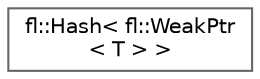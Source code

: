 digraph "Graphical Class Hierarchy"
{
 // INTERACTIVE_SVG=YES
 // LATEX_PDF_SIZE
  bgcolor="transparent";
  edge [fontname=Helvetica,fontsize=10,labelfontname=Helvetica,labelfontsize=10];
  node [fontname=Helvetica,fontsize=10,shape=box,height=0.2,width=0.4];
  rankdir="LR";
  Node0 [id="Node000000",label="fl::Hash\< fl::WeakPtr\l\< T \> \>",height=0.2,width=0.4,color="grey40", fillcolor="white", style="filled",URL="$d1/ddb/structfl_1_1_hash_3_01fl_1_1_weak_ptr_3_01_t_01_4_01_4.html",tooltip=" "];
}
